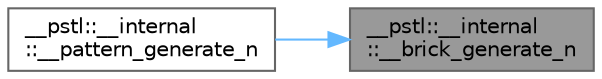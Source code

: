 digraph "__pstl::__internal::__brick_generate_n"
{
 // LATEX_PDF_SIZE
  bgcolor="transparent";
  edge [fontname=Helvetica,fontsize=10,labelfontname=Helvetica,labelfontsize=10];
  node [fontname=Helvetica,fontsize=10,shape=box,height=0.2,width=0.4];
  rankdir="RL";
  Node1 [id="Node000001",label="__pstl::__internal\l::__brick_generate_n",height=0.2,width=0.4,color="gray40", fillcolor="grey60", style="filled", fontcolor="black",tooltip=" "];
  Node1 -> Node2 [id="edge1_Node000001_Node000002",dir="back",color="steelblue1",style="solid",tooltip=" "];
  Node2 [id="Node000002",label="__pstl::__internal\l::__pattern_generate_n",height=0.2,width=0.4,color="grey40", fillcolor="white", style="filled",URL="$namespace____pstl_1_1____internal.html#a91b9564bbea48ebdfc23c3da99c1ccf2",tooltip=" "];
}

